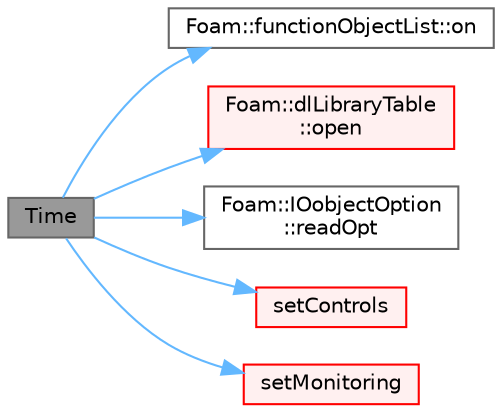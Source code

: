 digraph "Time"
{
 // LATEX_PDF_SIZE
  bgcolor="transparent";
  edge [fontname=Helvetica,fontsize=10,labelfontname=Helvetica,labelfontsize=10];
  node [fontname=Helvetica,fontsize=10,shape=box,height=0.2,width=0.4];
  rankdir="LR";
  Node1 [id="Node000001",label="Time",height=0.2,width=0.4,color="gray40", fillcolor="grey60", style="filled", fontcolor="black",tooltip=" "];
  Node1 -> Node2 [id="edge1_Node000001_Node000002",color="steelblue1",style="solid",tooltip=" "];
  Node2 [id="Node000002",label="Foam::functionObjectList::on",height=0.2,width=0.4,color="grey40", fillcolor="white", style="filled",URL="$classFoam_1_1functionObjectList.html#af5a2f93105e0a24634af5793d2c5c5b8",tooltip=" "];
  Node1 -> Node3 [id="edge2_Node000001_Node000003",color="steelblue1",style="solid",tooltip=" "];
  Node3 [id="Node000003",label="Foam::dlLibraryTable\l::open",height=0.2,width=0.4,color="red", fillcolor="#FFF0F0", style="filled",URL="$classFoam_1_1dlLibraryTable.html#a0a66c86ed0536f4e369a43cc66fd3974",tooltip=" "];
  Node1 -> Node6 [id="edge3_Node000001_Node000006",color="steelblue1",style="solid",tooltip=" "];
  Node6 [id="Node000006",label="Foam::IOobjectOption\l::readOpt",height=0.2,width=0.4,color="grey40", fillcolor="white", style="filled",URL="$classFoam_1_1IOobjectOption.html#a52f2d0b4f606b9b6cda660e5ba03b175",tooltip=" "];
  Node1 -> Node7 [id="edge4_Node000001_Node000007",color="steelblue1",style="solid",tooltip=" "];
  Node7 [id="Node000007",label="setControls",height=0.2,width=0.4,color="red", fillcolor="#FFF0F0", style="filled",URL="$classFoam_1_1Time.html#a8e7c44db2e98bebfcc1a22d512cd7b34",tooltip=" "];
  Node1 -> Node37 [id="edge5_Node000001_Node000037",color="steelblue1",style="solid",tooltip=" "];
  Node37 [id="Node000037",label="setMonitoring",height=0.2,width=0.4,color="red", fillcolor="#FFF0F0", style="filled",URL="$classFoam_1_1Time.html#a2b00ca924125a6073bd54a7717cc8363",tooltip=" "];
}
